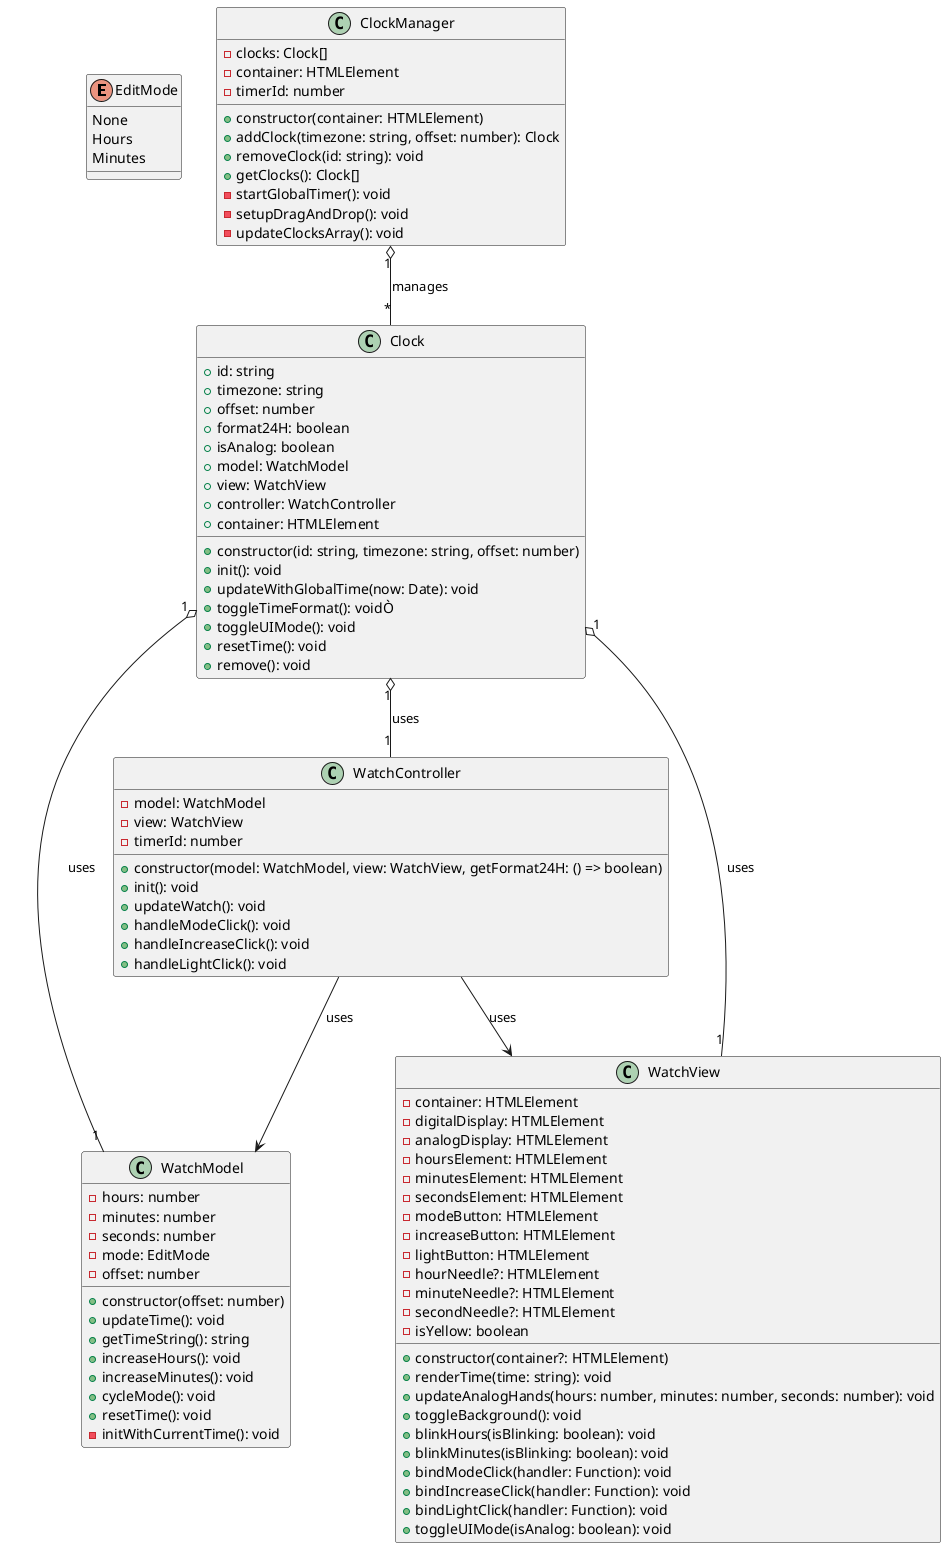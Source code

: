 @startuml UML-C
!define Table(name,desc) class name as "desc"
enum EditMode {
  None
  Hours
  Minutes
}

class WatchModel {
  - hours: number
  - minutes: number
  - seconds: number
  - mode: EditMode
  - offset: number
  + constructor(offset: number)
  + updateTime(): void
  + getTimeString(): string
  + increaseHours(): void
  + increaseMinutes(): void
  + cycleMode(): void
  + resetTime(): void
  - initWithCurrentTime(): void
}

class WatchView {
  - container: HTMLElement
  - digitalDisplay: HTMLElement
  - analogDisplay: HTMLElement
  - hoursElement: HTMLElement
  - minutesElement: HTMLElement
  - secondsElement: HTMLElement
  - modeButton: HTMLElement
  - increaseButton: HTMLElement
  - lightButton: HTMLElement
  - hourNeedle?: HTMLElement
  - minuteNeedle?: HTMLElement
  - secondNeedle?: HTMLElement
  - isYellow: boolean
  + constructor(container?: HTMLElement)
  + renderTime(time: string): void
  + updateAnalogHands(hours: number, minutes: number, seconds: number): void
  + toggleBackground(): void
  + blinkHours(isBlinking: boolean): void
  + blinkMinutes(isBlinking: boolean): void
  + bindModeClick(handler: Function): void
  + bindIncreaseClick(handler: Function): void
  + bindLightClick(handler: Function): void
  + toggleUIMode(isAnalog: boolean): void
}

class WatchController {
  - model: WatchModel
  - view: WatchView
  - timerId: number
  + constructor(model: WatchModel, view: WatchView, getFormat24H: () => boolean)
  + init(): void
  + updateWatch(): void
  + handleModeClick(): void
  + handleIncreaseClick(): void
  + handleLightClick(): void
}

class Clock {
  + id: string
  + timezone: string
  + offset: number
  + format24H: boolean
  + isAnalog: boolean
  + model: WatchModel
  + view: WatchView
  + controller: WatchController
  + container: HTMLElement
  + constructor(id: string, timezone: string, offset: number)
  + init(): void
  + updateWithGlobalTime(now: Date): void
  + toggleTimeFormat(): voidÒ
  + toggleUIMode(): void
  + resetTime(): void
  + remove(): void
}

class ClockManager {
  - clocks: Clock[]
  - container: HTMLElement
  - timerId: number
  + constructor(container: HTMLElement)
  + addClock(timezone: string, offset: number): Clock
  + removeClock(id: string): void
  + getClocks(): Clock[]
  - startGlobalTimer(): void
  - setupDragAndDrop(): void
  - updateClocksArray(): void
}

WatchController --> WatchModel : uses
WatchController --> WatchView : uses
Clock "1" o-- "1" WatchModel : uses
Clock "1" o-- "1" WatchView : uses
Clock "1" o-- "1" WatchController : uses
ClockManager "1" o-- "*" Clock : manages

@enduml
